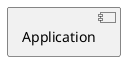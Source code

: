 @startuml
	[Application] as group___tep_application [[../groups/group___tep_application.html]]
@enduml
